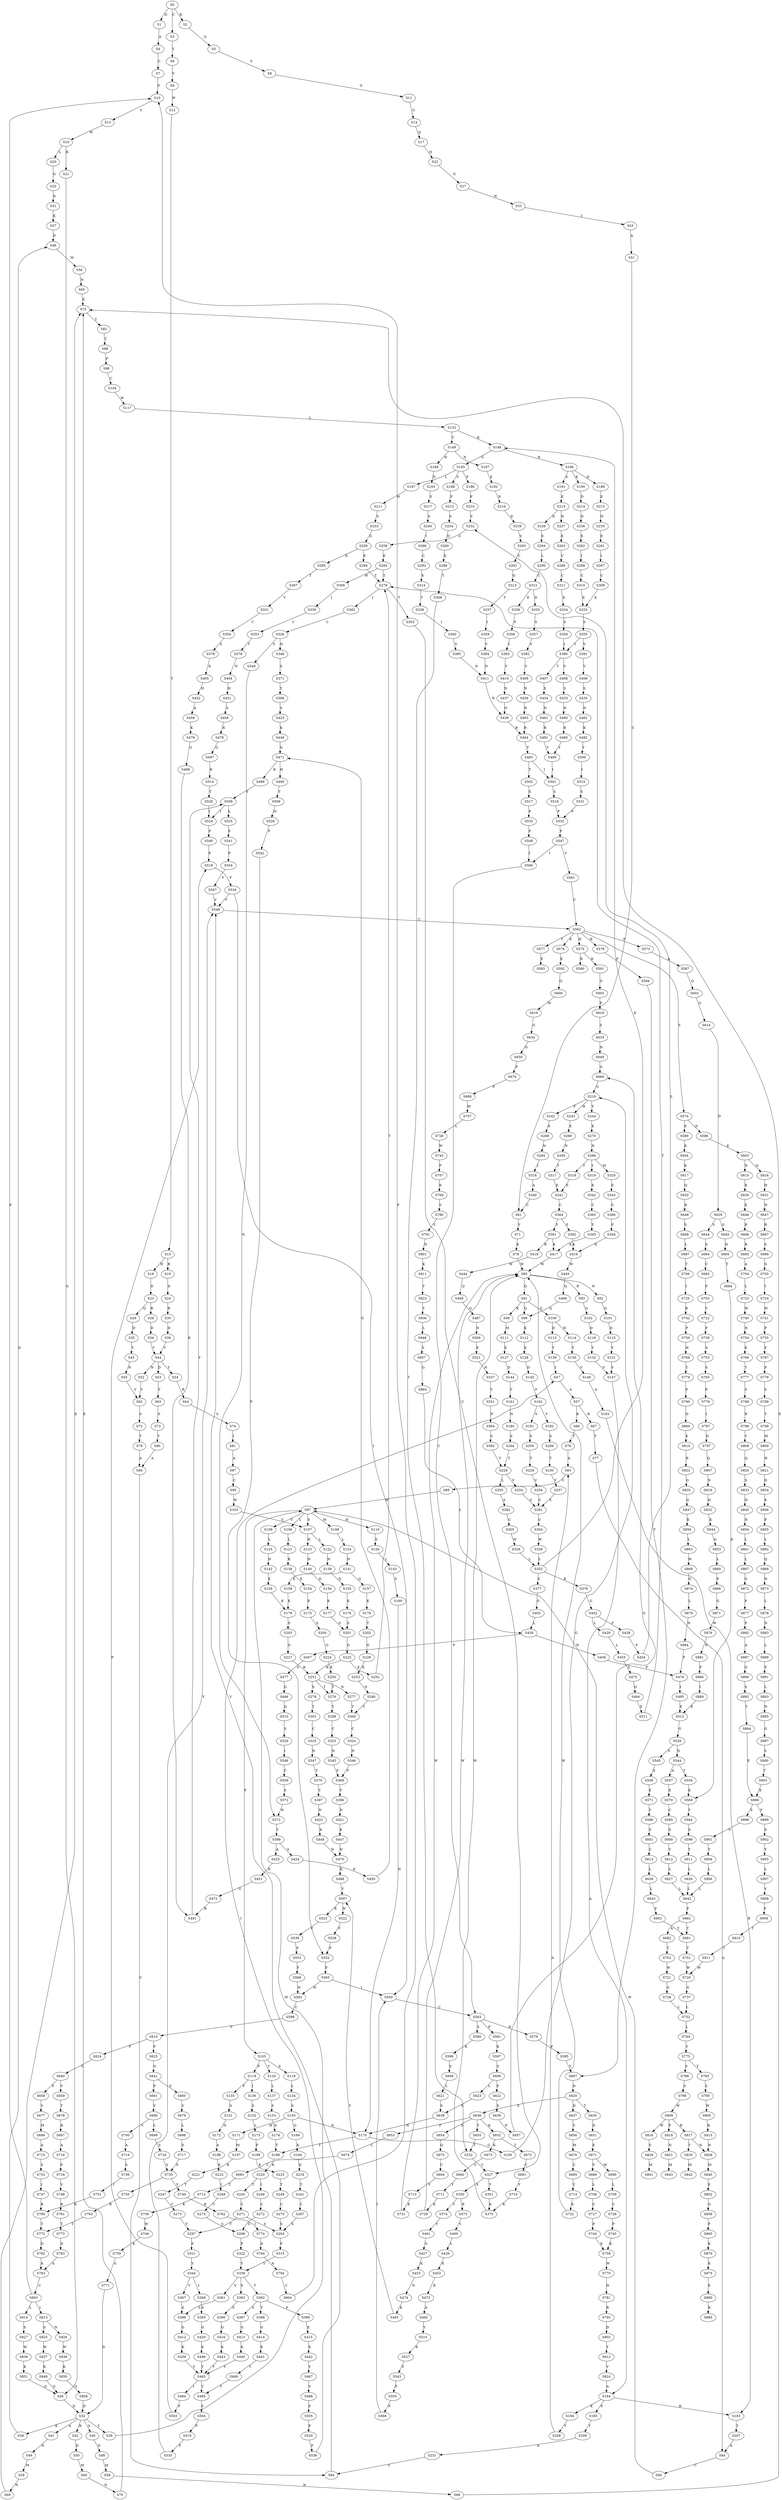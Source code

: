 strict digraph  {
	S0 -> S1 [ label = D ];
	S0 -> S2 [ label = R ];
	S0 -> S3 [ label = C ];
	S1 -> S4 [ label = A ];
	S2 -> S5 [ label = Q ];
	S3 -> S6 [ label = Y ];
	S4 -> S7 [ label = C ];
	S5 -> S8 [ label = S ];
	S6 -> S9 [ label = V ];
	S7 -> S10 [ label = F ];
	S8 -> S11 [ label = S ];
	S9 -> S12 [ label = W ];
	S10 -> S13 [ label = S ];
	S11 -> S14 [ label = G ];
	S12 -> S15 [ label = T ];
	S13 -> S16 [ label = W ];
	S14 -> S17 [ label = Q ];
	S15 -> S18 [ label = H ];
	S15 -> S19 [ label = R ];
	S16 -> S20 [ label = L ];
	S16 -> S21 [ label = K ];
	S17 -> S22 [ label = H ];
	S18 -> S23 [ label = D ];
	S19 -> S24 [ label = D ];
	S20 -> S25 [ label = G ];
	S21 -> S26 [ label = G ];
	S22 -> S27 [ label = G ];
	S23 -> S28 [ label = R ];
	S23 -> S29 [ label = Q ];
	S24 -> S30 [ label = R ];
	S25 -> S31 [ label = D ];
	S26 -> S32 [ label = D ];
	S27 -> S33 [ label = N ];
	S28 -> S34 [ label = D ];
	S29 -> S35 [ label = D ];
	S30 -> S36 [ label = D ];
	S31 -> S37 [ label = K ];
	S32 -> S38 [ label = K ];
	S32 -> S39 [ label = Y ];
	S32 -> S40 [ label = S ];
	S32 -> S41 [ label = A ];
	S32 -> S42 [ label = R ];
	S33 -> S43 [ label = I ];
	S34 -> S44 [ label = Y ];
	S35 -> S45 [ label = Y ];
	S36 -> S44 [ label = Y ];
	S37 -> S46 [ label = D ];
	S38 -> S46 [ label = D ];
	S39 -> S47 [ label = I ];
	S40 -> S48 [ label = D ];
	S41 -> S49 [ label = D ];
	S42 -> S50 [ label = D ];
	S43 -> S51 [ label = A ];
	S44 -> S52 [ label = N ];
	S44 -> S53 [ label = D ];
	S44 -> S54 [ label = Y ];
	S45 -> S55 [ label = N ];
	S46 -> S56 [ label = M ];
	S47 -> S57 [ label = A ];
	S48 -> S58 [ label = M ];
	S49 -> S59 [ label = M ];
	S50 -> S60 [ label = M ];
	S51 -> S61 [ label = C ];
	S52 -> S62 [ label = Y ];
	S53 -> S63 [ label = Y ];
	S54 -> S64 [ label = R ];
	S55 -> S62 [ label = Y ];
	S56 -> S65 [ label = N ];
	S57 -> S66 [ label = K ];
	S57 -> S67 [ label = R ];
	S58 -> S68 [ label = N ];
	S59 -> S69 [ label = N ];
	S60 -> S70 [ label = N ];
	S61 -> S71 [ label = Y ];
	S62 -> S72 [ label = S ];
	S63 -> S73 [ label = S ];
	S64 -> S74 [ label = S ];
	S65 -> S75 [ label = E ];
	S66 -> S76 [ label = T ];
	S67 -> S77 [ label = T ];
	S68 -> S75 [ label = E ];
	S69 -> S75 [ label = E ];
	S70 -> S75 [ label = E ];
	S71 -> S78 [ label = K ];
	S72 -> S79 [ label = T ];
	S73 -> S80 [ label = T ];
	S74 -> S81 [ label = I ];
	S75 -> S82 [ label = T ];
	S76 -> S83 [ label = A ];
	S77 -> S84 [ label = A ];
	S78 -> S85 [ label = W ];
	S79 -> S86 [ label = A ];
	S80 -> S86 [ label = A ];
	S81 -> S87 [ label = A ];
	S82 -> S88 [ label = T ];
	S83 -> S89 [ label = C ];
	S84 -> S90 [ label = C ];
	S85 -> S91 [ label = Q ];
	S85 -> S92 [ label = N ];
	S85 -> S93 [ label = R ];
	S86 -> S94 [ label = C ];
	S87 -> S95 [ label = C ];
	S88 -> S96 [ label = P ];
	S89 -> S97 [ label = W ];
	S90 -> S97 [ label = W ];
	S91 -> S98 [ label = K ];
	S91 -> S99 [ label = Q ];
	S91 -> S100 [ label = G ];
	S92 -> S101 [ label = G ];
	S93 -> S102 [ label = G ];
	S94 -> S97 [ label = W ];
	S95 -> S103 [ label = W ];
	S96 -> S104 [ label = C ];
	S97 -> S105 [ label = P ];
	S97 -> S106 [ label = L ];
	S97 -> S107 [ label = S ];
	S97 -> S108 [ label = M ];
	S97 -> S109 [ label = V ];
	S97 -> S110 [ label = H ];
	S98 -> S111 [ label = M ];
	S99 -> S112 [ label = K ];
	S100 -> S113 [ label = D ];
	S100 -> S114 [ label = N ];
	S101 -> S115 [ label = D ];
	S102 -> S116 [ label = D ];
	S103 -> S107 [ label = S ];
	S104 -> S117 [ label = W ];
	S105 -> S118 [ label = S ];
	S105 -> S119 [ label = F ];
	S105 -> S120 [ label = Y ];
	S106 -> S121 [ label = L ];
	S107 -> S122 [ label = L ];
	S107 -> S123 [ label = H ];
	S108 -> S124 [ label = L ];
	S109 -> S125 [ label = L ];
	S110 -> S126 [ label = S ];
	S111 -> S127 [ label = E ];
	S112 -> S128 [ label = E ];
	S113 -> S129 [ label = Y ];
	S114 -> S130 [ label = Y ];
	S115 -> S131 [ label = Y ];
	S116 -> S132 [ label = Y ];
	S117 -> S133 [ label = L ];
	S118 -> S134 [ label = L ];
	S119 -> S135 [ label = F ];
	S119 -> S136 [ label = I ];
	S120 -> S137 [ label = L ];
	S121 -> S138 [ label = K ];
	S122 -> S139 [ label = N ];
	S123 -> S140 [ label = N ];
	S124 -> S141 [ label = N ];
	S125 -> S142 [ label = N ];
	S126 -> S143 [ label = L ];
	S127 -> S144 [ label = D ];
	S128 -> S145 [ label = D ];
	S129 -> S47 [ label = I ];
	S130 -> S146 [ label = V ];
	S131 -> S147 [ label = V ];
	S132 -> S147 [ label = V ];
	S133 -> S148 [ label = K ];
	S133 -> S149 [ label = Y ];
	S134 -> S150 [ label = S ];
	S135 -> S151 [ label = S ];
	S136 -> S152 [ label = S ];
	S137 -> S153 [ label = S ];
	S138 -> S154 [ label = E ];
	S139 -> S155 [ label = D ];
	S140 -> S156 [ label = D ];
	S141 -> S157 [ label = Q ];
	S141 -> S158 [ label = E ];
	S142 -> S159 [ label = E ];
	S143 -> S160 [ label = S ];
	S144 -> S161 [ label = Y ];
	S145 -> S162 [ label = F ];
	S146 -> S163 [ label = A ];
	S147 -> S164 [ label = A ];
	S148 -> S165 [ label = G ];
	S148 -> S166 [ label = N ];
	S149 -> S167 [ label = N ];
	S149 -> S168 [ label = H ];
	S150 -> S169 [ label = G ];
	S150 -> S170 [ label = N ];
	S150 -> S171 [ label = H ];
	S151 -> S172 [ label = N ];
	S152 -> S173 [ label = L ];
	S153 -> S174 [ label = N ];
	S154 -> S175 [ label = E ];
	S155 -> S176 [ label = K ];
	S156 -> S177 [ label = K ];
	S157 -> S178 [ label = K ];
	S158 -> S179 [ label = K ];
	S159 -> S179 [ label = K ];
	S160 -> S170 [ label = N ];
	S161 -> S180 [ label = N ];
	S162 -> S181 [ label = S ];
	S162 -> S182 [ label = V ];
	S163 -> S183 [ label = R ];
	S164 -> S184 [ label = K ];
	S164 -> S183 [ label = R ];
	S164 -> S185 [ label = S ];
	S165 -> S186 [ label = F ];
	S165 -> S187 [ label = L ];
	S165 -> S188 [ label = S ];
	S166 -> S189 [ label = D ];
	S166 -> S190 [ label = K ];
	S166 -> S191 [ label = S ];
	S167 -> S192 [ label = E ];
	S168 -> S193 [ label = D ];
	S169 -> S194 [ label = K ];
	S170 -> S195 [ label = G ];
	S170 -> S196 [ label = T ];
	S171 -> S197 [ label = M ];
	S172 -> S198 [ label = A ];
	S173 -> S199 [ label = F ];
	S174 -> S196 [ label = T ];
	S175 -> S200 [ label = S ];
	S176 -> S201 [ label = S ];
	S177 -> S201 [ label = S ];
	S178 -> S202 [ label = T ];
	S179 -> S203 [ label = S ];
	S180 -> S204 [ label = S ];
	S181 -> S205 [ label = S ];
	S182 -> S206 [ label = S ];
	S183 -> S207 [ label = T ];
	S184 -> S208 [ label = T ];
	S185 -> S209 [ label = T ];
	S186 -> S210 [ label = F ];
	S187 -> S211 [ label = W ];
	S188 -> S212 [ label = F ];
	S189 -> S213 [ label = E ];
	S190 -> S214 [ label = D ];
	S191 -> S215 [ label = E ];
	S192 -> S216 [ label = N ];
	S193 -> S217 [ label = S ];
	S194 -> S218 [ label = K ];
	S195 -> S219 [ label = G ];
	S196 -> S220 [ label = K ];
	S197 -> S221 [ label = K ];
	S198 -> S222 [ label = K ];
	S199 -> S223 [ label = K ];
	S200 -> S224 [ label = G ];
	S201 -> S225 [ label = G ];
	S202 -> S226 [ label = G ];
	S203 -> S227 [ label = G ];
	S204 -> S228 [ label = T ];
	S205 -> S229 [ label = T ];
	S206 -> S230 [ label = T ];
	S207 -> S84 [ label = A ];
	S208 -> S83 [ label = A ];
	S209 -> S231 [ label = A ];
	S210 -> S232 [ label = S ];
	S211 -> S233 [ label = S ];
	S212 -> S234 [ label = S ];
	S213 -> S235 [ label = N ];
	S214 -> S236 [ label = D ];
	S215 -> S237 [ label = N ];
	S215 -> S238 [ label = D ];
	S216 -> S239 [ label = D ];
	S217 -> S240 [ label = S ];
	S218 -> S241 [ label = T ];
	S219 -> S242 [ label = F ];
	S219 -> S243 [ label = H ];
	S219 -> S244 [ label = Y ];
	S220 -> S245 [ label = T ];
	S220 -> S246 [ label = I ];
	S221 -> S247 [ label = T ];
	S222 -> S248 [ label = I ];
	S223 -> S249 [ label = T ];
	S224 -> S250 [ label = K ];
	S225 -> S251 [ label = K ];
	S225 -> S252 [ label = E ];
	S226 -> S253 [ label = K ];
	S227 -> S251 [ label = K ];
	S228 -> S254 [ label = V ];
	S228 -> S255 [ label = L ];
	S229 -> S256 [ label = V ];
	S230 -> S257 [ label = V ];
	S231 -> S94 [ label = C ];
	S232 -> S258 [ label = G ];
	S233 -> S259 [ label = G ];
	S234 -> S260 [ label = D ];
	S235 -> S261 [ label = E ];
	S236 -> S262 [ label = E ];
	S237 -> S263 [ label = E ];
	S238 -> S264 [ label = E ];
	S239 -> S265 [ label = V ];
	S240 -> S266 [ label = I ];
	S241 -> S267 [ label = C ];
	S242 -> S268 [ label = E ];
	S243 -> S269 [ label = E ];
	S244 -> S270 [ label = E ];
	S245 -> S271 [ label = C ];
	S246 -> S272 [ label = C ];
	S247 -> S273 [ label = C ];
	S248 -> S274 [ label = C ];
	S249 -> S275 [ label = C ];
	S250 -> S276 [ label = T ];
	S251 -> S276 [ label = T ];
	S251 -> S277 [ label = N ];
	S251 -> S278 [ label = S ];
	S252 -> S279 [ label = T ];
	S253 -> S280 [ label = N ];
	S254 -> S281 [ label = S ];
	S255 -> S282 [ label = S ];
	S256 -> S281 [ label = S ];
	S257 -> S281 [ label = S ];
	S258 -> S283 [ label = E ];
	S259 -> S284 [ label = E ];
	S259 -> S285 [ label = D ];
	S260 -> S286 [ label = E ];
	S261 -> S287 [ label = I ];
	S262 -> S288 [ label = I ];
	S263 -> S289 [ label = V ];
	S264 -> S290 [ label = L ];
	S265 -> S291 [ label = C ];
	S266 -> S292 [ label = C ];
	S267 -> S293 [ label = S ];
	S268 -> S294 [ label = N ];
	S269 -> S295 [ label = N ];
	S270 -> S296 [ label = N ];
	S271 -> S293 [ label = S ];
	S271 -> S297 [ label = T ];
	S272 -> S298 [ label = S ];
	S273 -> S297 [ label = T ];
	S274 -> S298 [ label = S ];
	S275 -> S293 [ label = S ];
	S276 -> S299 [ label = T ];
	S277 -> S300 [ label = T ];
	S278 -> S301 [ label = T ];
	S279 -> S302 [ label = I ];
	S279 -> S303 [ label = T ];
	S280 -> S300 [ label = T ];
	S281 -> S304 [ label = C ];
	S282 -> S305 [ label = C ];
	S283 -> S279 [ label = T ];
	S283 -> S306 [ label = M ];
	S284 -> S279 [ label = T ];
	S285 -> S307 [ label = T ];
	S286 -> S308 [ label = T ];
	S287 -> S309 [ label = C ];
	S288 -> S310 [ label = C ];
	S289 -> S311 [ label = C ];
	S290 -> S312 [ label = C ];
	S291 -> S313 [ label = Q ];
	S292 -> S314 [ label = E ];
	S293 -> S315 [ label = F ];
	S294 -> S316 [ label = I ];
	S295 -> S317 [ label = T ];
	S296 -> S318 [ label = T ];
	S296 -> S319 [ label = I ];
	S296 -> S320 [ label = M ];
	S297 -> S321 [ label = F ];
	S298 -> S322 [ label = F ];
	S299 -> S323 [ label = C ];
	S300 -> S324 [ label = C ];
	S301 -> S325 [ label = C ];
	S302 -> S326 [ label = C ];
	S303 -> S327 [ label = C ];
	S304 -> S328 [ label = W ];
	S305 -> S329 [ label = W ];
	S306 -> S330 [ label = I ];
	S307 -> S331 [ label = V ];
	S308 -> S332 [ label = T ];
	S309 -> S333 [ label = E ];
	S310 -> S333 [ label = E ];
	S311 -> S334 [ label = E ];
	S312 -> S335 [ label = D ];
	S312 -> S336 [ label = E ];
	S313 -> S337 [ label = T ];
	S314 -> S338 [ label = T ];
	S315 -> S339 [ label = Y ];
	S316 -> S340 [ label = A ];
	S317 -> S341 [ label = E ];
	S318 -> S341 [ label = E ];
	S319 -> S342 [ label = E ];
	S320 -> S343 [ label = E ];
	S321 -> S344 [ label = Y ];
	S322 -> S339 [ label = Y ];
	S323 -> S345 [ label = N ];
	S324 -> S346 [ label = N ];
	S325 -> S347 [ label = N ];
	S326 -> S348 [ label = N ];
	S326 -> S349 [ label = S ];
	S327 -> S350 [ label = S ];
	S327 -> S351 [ label = Y ];
	S328 -> S352 [ label = L ];
	S329 -> S352 [ label = L ];
	S330 -> S353 [ label = C ];
	S331 -> S354 [ label = C ];
	S332 -> S327 [ label = C ];
	S333 -> S355 [ label = S ];
	S334 -> S356 [ label = S ];
	S335 -> S357 [ label = S ];
	S336 -> S358 [ label = F ];
	S337 -> S359 [ label = I ];
	S338 -> S360 [ label = I ];
	S339 -> S361 [ label = V ];
	S339 -> S362 [ label = T ];
	S339 -> S363 [ label = S ];
	S340 -> S61 [ label = C ];
	S341 -> S364 [ label = C ];
	S342 -> S365 [ label = C ];
	S343 -> S366 [ label = C ];
	S344 -> S367 [ label = V ];
	S344 -> S368 [ label = I ];
	S345 -> S369 [ label = F ];
	S346 -> S369 [ label = F ];
	S347 -> S370 [ label = Y ];
	S348 -> S371 [ label = S ];
	S349 -> S372 [ label = N ];
	S350 -> S373 [ label = R ];
	S350 -> S374 [ label = Y ];
	S351 -> S375 [ label = K ];
	S352 -> S148 [ label = K ];
	S352 -> S376 [ label = R ];
	S352 -> S377 [ label = S ];
	S353 -> S378 [ label = T ];
	S354 -> S379 [ label = S ];
	S355 -> S380 [ label = I ];
	S355 -> S381 [ label = V ];
	S356 -> S380 [ label = I ];
	S357 -> S382 [ label = V ];
	S358 -> S383 [ label = I ];
	S359 -> S384 [ label = V ];
	S360 -> S385 [ label = V ];
	S361 -> S386 [ label = S ];
	S362 -> S387 [ label = S ];
	S362 -> S388 [ label = T ];
	S362 -> S389 [ label = F ];
	S363 -> S390 [ label = S ];
	S364 -> S391 [ label = Y ];
	S364 -> S392 [ label = F ];
	S365 -> S393 [ label = Y ];
	S366 -> S394 [ label = F ];
	S367 -> S386 [ label = S ];
	S368 -> S395 [ label = S ];
	S369 -> S396 [ label = Y ];
	S370 -> S397 [ label = Y ];
	S371 -> S398 [ label = Y ];
	S372 -> S399 [ label = Y ];
	S373 -> S400 [ label = Y ];
	S374 -> S401 [ label = Y ];
	S375 -> S85 [ label = W ];
	S376 -> S402 [ label = G ];
	S377 -> S403 [ label = G ];
	S378 -> S404 [ label = N ];
	S379 -> S405 [ label = K ];
	S380 -> S406 [ label = V ];
	S380 -> S407 [ label = T ];
	S381 -> S408 [ label = V ];
	S382 -> S409 [ label = V ];
	S383 -> S410 [ label = V ];
	S384 -> S411 [ label = N ];
	S385 -> S411 [ label = N ];
	S386 -> S412 [ label = G ];
	S387 -> S413 [ label = G ];
	S388 -> S414 [ label = G ];
	S389 -> S415 [ label = E ];
	S390 -> S416 [ label = G ];
	S391 -> S417 [ label = K ];
	S391 -> S418 [ label = R ];
	S392 -> S419 [ label = K ];
	S393 -> S417 [ label = K ];
	S394 -> S419 [ label = K ];
	S395 -> S420 [ label = G ];
	S396 -> S421 [ label = N ];
	S397 -> S422 [ label = N ];
	S398 -> S423 [ label = S ];
	S399 -> S424 [ label = S ];
	S399 -> S425 [ label = A ];
	S400 -> S426 [ label = L ];
	S401 -> S427 [ label = S ];
	S402 -> S428 [ label = F ];
	S402 -> S429 [ label = L ];
	S403 -> S430 [ label = L ];
	S404 -> S431 [ label = H ];
	S405 -> S432 [ label = H ];
	S406 -> S433 [ label = S ];
	S407 -> S434 [ label = S ];
	S408 -> S435 [ label = S ];
	S409 -> S436 [ label = N ];
	S410 -> S437 [ label = N ];
	S411 -> S438 [ label = N ];
	S412 -> S439 [ label = K ];
	S413 -> S440 [ label = K ];
	S414 -> S441 [ label = K ];
	S415 -> S442 [ label = K ];
	S416 -> S443 [ label = K ];
	S417 -> S85 [ label = W ];
	S418 -> S444 [ label = W ];
	S419 -> S445 [ label = W ];
	S420 -> S446 [ label = K ];
	S421 -> S447 [ label = K ];
	S422 -> S448 [ label = K ];
	S423 -> S449 [ label = K ];
	S424 -> S450 [ label = K ];
	S425 -> S451 [ label = K ];
	S426 -> S452 [ label = K ];
	S427 -> S453 [ label = K ];
	S428 -> S454 [ label = F ];
	S429 -> S455 [ label = L ];
	S430 -> S456 [ label = N ];
	S430 -> S457 [ label = F ];
	S431 -> S458 [ label = S ];
	S432 -> S459 [ label = A ];
	S433 -> S460 [ label = N ];
	S434 -> S461 [ label = N ];
	S435 -> S462 [ label = N ];
	S436 -> S463 [ label = N ];
	S437 -> S438 [ label = N ];
	S438 -> S464 [ label = R ];
	S439 -> S465 [ label = Y ];
	S440 -> S465 [ label = Y ];
	S441 -> S466 [ label = Y ];
	S442 -> S467 [ label = Y ];
	S443 -> S465 [ label = Y ];
	S444 -> S468 [ label = Q ];
	S445 -> S469 [ label = Q ];
	S446 -> S465 [ label = Y ];
	S447 -> S470 [ label = N ];
	S448 -> S470 [ label = N ];
	S449 -> S471 [ label = G ];
	S450 -> S471 [ label = G ];
	S451 -> S472 [ label = G ];
	S452 -> S473 [ label = R ];
	S453 -> S474 [ label = N ];
	S454 -> S232 [ label = S ];
	S455 -> S475 [ label = S ];
	S456 -> S476 [ label = P ];
	S457 -> S477 [ label = S ];
	S458 -> S478 [ label = R ];
	S459 -> S479 [ label = K ];
	S460 -> S480 [ label = R ];
	S461 -> S481 [ label = R ];
	S462 -> S482 [ label = K ];
	S463 -> S464 [ label = R ];
	S464 -> S483 [ label = Y ];
	S465 -> S484 [ label = I ];
	S465 -> S485 [ label = T ];
	S466 -> S485 [ label = T ];
	S467 -> S486 [ label = V ];
	S468 -> S487 [ label = Q ];
	S469 -> S99 [ label = Q ];
	S470 -> S488 [ label = K ];
	S471 -> S489 [ label = R ];
	S471 -> S490 [ label = H ];
	S472 -> S491 [ label = R ];
	S473 -> S492 [ label = A ];
	S474 -> S493 [ label = K ];
	S475 -> S494 [ label = G ];
	S476 -> S495 [ label = I ];
	S477 -> S496 [ label = G ];
	S478 -> S497 [ label = G ];
	S479 -> S498 [ label = G ];
	S480 -> S499 [ label = Y ];
	S481 -> S499 [ label = Y ];
	S482 -> S500 [ label = Y ];
	S483 -> S501 [ label = I ];
	S483 -> S502 [ label = T ];
	S484 -> S503 [ label = F ];
	S485 -> S504 [ label = F ];
	S486 -> S505 [ label = F ];
	S487 -> S506 [ label = N ];
	S488 -> S507 [ label = Y ];
	S489 -> S508 [ label = Y ];
	S490 -> S509 [ label = Y ];
	S491 -> S508 [ label = Y ];
	S492 -> S510 [ label = Y ];
	S493 -> S507 [ label = Y ];
	S494 -> S511 [ label = E ];
	S495 -> S512 [ label = E ];
	S496 -> S513 [ label = Q ];
	S497 -> S514 [ label = R ];
	S498 -> S491 [ label = R ];
	S499 -> S501 [ label = I ];
	S500 -> S515 [ label = I ];
	S501 -> S516 [ label = S ];
	S502 -> S517 [ label = S ];
	S503 -> S518 [ label = P ];
	S504 -> S519 [ label = P ];
	S505 -> S520 [ label = P ];
	S506 -> S521 [ label = E ];
	S507 -> S522 [ label = N ];
	S507 -> S523 [ label = R ];
	S508 -> S524 [ label = I ];
	S508 -> S525 [ label = L ];
	S509 -> S526 [ label = N ];
	S510 -> S527 [ label = K ];
	S511 -> S279 [ label = T ];
	S512 -> S528 [ label = G ];
	S513 -> S529 [ label = S ];
	S514 -> S530 [ label = Y ];
	S515 -> S531 [ label = S ];
	S516 -> S532 [ label = P ];
	S517 -> S533 [ label = P ];
	S518 -> S534 [ label = F ];
	S519 -> S535 [ label = F ];
	S520 -> S536 [ label = F ];
	S521 -> S537 [ label = N ];
	S522 -> S538 [ label = F ];
	S523 -> S539 [ label = F ];
	S524 -> S540 [ label = F ];
	S525 -> S541 [ label = F ];
	S526 -> S542 [ label = F ];
	S527 -> S543 [ label = F ];
	S528 -> S544 [ label = N ];
	S528 -> S545 [ label = S ];
	S529 -> S546 [ label = I ];
	S530 -> S524 [ label = I ];
	S531 -> S532 [ label = P ];
	S532 -> S547 [ label = F ];
	S533 -> S548 [ label = F ];
	S534 -> S549 [ label = V ];
	S534 -> S550 [ label = I ];
	S535 -> S549 [ label = V ];
	S536 -> S549 [ label = V ];
	S537 -> S551 [ label = Y ];
	S538 -> S552 [ label = P ];
	S539 -> S553 [ label = P ];
	S540 -> S518 [ label = P ];
	S541 -> S554 [ label = P ];
	S542 -> S552 [ label = P ];
	S543 -> S555 [ label = P ];
	S544 -> S556 [ label = T ];
	S544 -> S557 [ label = A ];
	S545 -> S558 [ label = S ];
	S546 -> S559 [ label = C ];
	S547 -> S560 [ label = I ];
	S547 -> S561 [ label = V ];
	S548 -> S560 [ label = I ];
	S549 -> S562 [ label = C ];
	S550 -> S563 [ label = C ];
	S551 -> S564 [ label = N ];
	S552 -> S565 [ label = F ];
	S553 -> S566 [ label = F ];
	S554 -> S567 [ label = F ];
	S555 -> S568 [ label = F ];
	S556 -> S569 [ label = E ];
	S557 -> S570 [ label = E ];
	S558 -> S571 [ label = E ];
	S559 -> S572 [ label = S ];
	S560 -> S563 [ label = C ];
	S561 -> S562 [ label = C ];
	S562 -> S573 [ label = P ];
	S562 -> S574 [ label = S ];
	S562 -> S575 [ label = H ];
	S562 -> S576 [ label = E ];
	S562 -> S577 [ label = T ];
	S562 -> S578 [ label = R ];
	S563 -> S579 [ label = R ];
	S563 -> S580 [ label = S ];
	S563 -> S581 [ label = P ];
	S564 -> S582 [ label = S ];
	S565 -> S550 [ label = I ];
	S565 -> S583 [ label = H ];
	S566 -> S583 [ label = H ];
	S567 -> S549 [ label = V ];
	S568 -> S550 [ label = I ];
	S569 -> S584 [ label = Y ];
	S570 -> S585 [ label = C ];
	S571 -> S586 [ label = Y ];
	S572 -> S372 [ label = N ];
	S573 -> S587 [ label = A ];
	S574 -> S588 [ label = D ];
	S574 -> S589 [ label = E ];
	S575 -> S590 [ label = R ];
	S575 -> S591 [ label = K ];
	S576 -> S592 [ label = E ];
	S577 -> S593 [ label = E ];
	S578 -> S594 [ label = P ];
	S579 -> S595 [ label = P ];
	S580 -> S596 [ label = K ];
	S581 -> S597 [ label = K ];
	S582 -> S228 [ label = T ];
	S583 -> S598 [ label = C ];
	S584 -> S599 [ label = S ];
	S585 -> S600 [ label = S ];
	S586 -> S601 [ label = S ];
	S587 -> S602 [ label = Q ];
	S588 -> S603 [ label = K ];
	S589 -> S604 [ label = K ];
	S591 -> S605 [ label = G ];
	S592 -> S606 [ label = Q ];
	S594 -> S607 [ label = Y ];
	S595 -> S607 [ label = Y ];
	S596 -> S608 [ label = S ];
	S597 -> S609 [ label = S ];
	S598 -> S610 [ label = P ];
	S599 -> S611 [ label = Y ];
	S600 -> S612 [ label = Y ];
	S601 -> S613 [ label = C ];
	S602 -> S614 [ label = G ];
	S603 -> S615 [ label = D ];
	S603 -> S616 [ label = Q ];
	S604 -> S617 [ label = K ];
	S605 -> S618 [ label = F ];
	S606 -> S619 [ label = M ];
	S607 -> S620 [ label = D ];
	S608 -> S621 [ label = L ];
	S609 -> S622 [ label = F ];
	S609 -> S623 [ label = L ];
	S610 -> S624 [ label = P ];
	S610 -> S625 [ label = F ];
	S611 -> S626 [ label = L ];
	S612 -> S627 [ label = L ];
	S613 -> S628 [ label = L ];
	S614 -> S629 [ label = D ];
	S615 -> S630 [ label = R ];
	S616 -> S631 [ label = H ];
	S617 -> S632 [ label = Q ];
	S618 -> S633 [ label = S ];
	S619 -> S634 [ label = G ];
	S620 -> S635 [ label = T ];
	S620 -> S636 [ label = E ];
	S620 -> S637 [ label = D ];
	S621 -> S638 [ label = S ];
	S622 -> S639 [ label = S ];
	S623 -> S638 [ label = S ];
	S624 -> S640 [ label = G ];
	S625 -> S641 [ label = G ];
	S626 -> S642 [ label = L ];
	S627 -> S642 [ label = L ];
	S628 -> S643 [ label = L ];
	S629 -> S644 [ label = S ];
	S629 -> S645 [ label = G ];
	S630 -> S646 [ label = E ];
	S631 -> S647 [ label = N ];
	S632 -> S648 [ label = R ];
	S633 -> S649 [ label = N ];
	S634 -> S650 [ label = G ];
	S635 -> S651 [ label = D ];
	S636 -> S652 [ label = K ];
	S636 -> S653 [ label = P ];
	S636 -> S654 [ label = S ];
	S636 -> S655 [ label = T ];
	S637 -> S656 [ label = V ];
	S638 -> S170 [ label = N ];
	S639 -> S657 [ label = N ];
	S640 -> S658 [ label = F ];
	S640 -> S659 [ label = V ];
	S641 -> S660 [ label = S ];
	S641 -> S661 [ label = P ];
	S642 -> S662 [ label = F ];
	S643 -> S663 [ label = F ];
	S644 -> S664 [ label = S ];
	S645 -> S665 [ label = N ];
	S646 -> S666 [ label = R ];
	S647 -> S667 [ label = R ];
	S648 -> S668 [ label = S ];
	S649 -> S669 [ label = G ];
	S650 -> S670 [ label = P ];
	S651 -> S671 [ label = E ];
	S652 -> S672 [ label = T ];
	S652 -> S673 [ label = K ];
	S653 -> S674 [ label = L ];
	S654 -> S675 [ label = Q ];
	S655 -> S332 [ label = T ];
	S656 -> S676 [ label = M ];
	S657 -> S669 [ label = G ];
	S658 -> S677 [ label = V ];
	S659 -> S678 [ label = T ];
	S660 -> S679 [ label = V ];
	S661 -> S680 [ label = V ];
	S662 -> S681 [ label = T ];
	S662 -> S682 [ label = A ];
	S663 -> S681 [ label = T ];
	S664 -> S683 [ label = C ];
	S665 -> S684 [ label = T ];
	S666 -> S685 [ label = R ];
	S667 -> S686 [ label = S ];
	S668 -> S687 [ label = L ];
	S669 -> S219 [ label = G ];
	S670 -> S688 [ label = P ];
	S671 -> S689 [ label = V ];
	S671 -> S690 [ label = M ];
	S672 -> S691 [ label = C ];
	S673 -> S692 [ label = C ];
	S674 -> S693 [ label = C ];
	S675 -> S694 [ label = C ];
	S676 -> S695 [ label = C ];
	S677 -> S696 [ label = M ];
	S678 -> S697 [ label = R ];
	S679 -> S698 [ label = L ];
	S680 -> S699 [ label = L ];
	S680 -> S700 [ label = V ];
	S681 -> S701 [ label = T ];
	S682 -> S702 [ label = T ];
	S683 -> S703 [ label = F ];
	S684 -> S569 [ label = E ];
	S685 -> S704 [ label = A ];
	S686 -> S705 [ label = G ];
	S687 -> S706 [ label = T ];
	S688 -> S707 [ label = M ];
	S689 -> S708 [ label = L ];
	S690 -> S709 [ label = L ];
	S691 -> S710 [ label = Y ];
	S692 -> S711 [ label = Y ];
	S693 -> S712 [ label = T ];
	S694 -> S713 [ label = Y ];
	S695 -> S714 [ label = Y ];
	S696 -> S715 [ label = A ];
	S697 -> S716 [ label = A ];
	S698 -> S717 [ label = S ];
	S699 -> S718 [ label = S ];
	S700 -> S719 [ label = A ];
	S701 -> S720 [ label = W ];
	S702 -> S721 [ label = W ];
	S703 -> S722 [ label = V ];
	S704 -> S723 [ label = L ];
	S705 -> S724 [ label = I ];
	S706 -> S725 [ label = I ];
	S707 -> S726 [ label = L ];
	S708 -> S727 [ label = C ];
	S709 -> S728 [ label = C ];
	S710 -> S375 [ label = K ];
	S711 -> S729 [ label = K ];
	S712 -> S730 [ label = K ];
	S713 -> S731 [ label = K ];
	S714 -> S732 [ label = K ];
	S715 -> S733 [ label = S ];
	S716 -> S734 [ label = P ];
	S717 -> S735 [ label = S ];
	S718 -> S735 [ label = S ];
	S719 -> S736 [ label = S ];
	S720 -> S737 [ label = G ];
	S721 -> S738 [ label = G ];
	S722 -> S739 [ label = F ];
	S723 -> S740 [ label = W ];
	S724 -> S741 [ label = W ];
	S725 -> S742 [ label = R ];
	S726 -> S743 [ label = W ];
	S727 -> S744 [ label = P ];
	S728 -> S745 [ label = P ];
	S729 -> S85 [ label = W ];
	S730 -> S746 [ label = W ];
	S731 -> S85 [ label = W ];
	S732 -> S85 [ label = W ];
	S733 -> S747 [ label = I ];
	S734 -> S748 [ label = V ];
	S735 -> S749 [ label = V ];
	S735 -> S750 [ label = I ];
	S736 -> S751 [ label = I ];
	S737 -> S752 [ label = L ];
	S738 -> S752 [ label = L ];
	S739 -> S753 [ label = S ];
	S740 -> S754 [ label = N ];
	S741 -> S755 [ label = P ];
	S742 -> S756 [ label = P ];
	S743 -> S757 [ label = P ];
	S744 -> S758 [ label = K ];
	S745 -> S758 [ label = K ];
	S746 -> S759 [ label = K ];
	S747 -> S760 [ label = R ];
	S748 -> S761 [ label = R ];
	S749 -> S762 [ label = R ];
	S750 -> S763 [ label = R ];
	S751 -> S760 [ label = R ];
	S752 -> S764 [ label = L ];
	S753 -> S765 [ label = S ];
	S754 -> S766 [ label = K ];
	S755 -> S767 [ label = F ];
	S756 -> S768 [ label = H ];
	S757 -> S769 [ label = K ];
	S758 -> S770 [ label = W ];
	S759 -> S771 [ label = G ];
	S760 -> S772 [ label = T ];
	S761 -> S773 [ label = T ];
	S762 -> S774 [ label = I ];
	S763 -> S772 [ label = T ];
	S764 -> S775 [ label = Y ];
	S765 -> S776 [ label = P ];
	S766 -> S777 [ label = T ];
	S767 -> S778 [ label = P ];
	S768 -> S779 [ label = T ];
	S769 -> S780 [ label = S ];
	S770 -> S781 [ label = H ];
	S771 -> S32 [ label = D ];
	S772 -> S782 [ label = D ];
	S773 -> S783 [ label = D ];
	S774 -> S784 [ label = D ];
	S775 -> S785 [ label = T ];
	S775 -> S786 [ label = S ];
	S776 -> S787 [ label = I ];
	S777 -> S788 [ label = S ];
	S778 -> S789 [ label = S ];
	S779 -> S790 [ label = F ];
	S780 -> S791 [ label = V ];
	S781 -> S792 [ label = R ];
	S782 -> S793 [ label = A ];
	S783 -> S793 [ label = A ];
	S784 -> S794 [ label = A ];
	S785 -> S795 [ label = S ];
	S786 -> S796 [ label = S ];
	S787 -> S797 [ label = D ];
	S788 -> S798 [ label = R ];
	S789 -> S799 [ label = T ];
	S790 -> S800 [ label = D ];
	S791 -> S801 [ label = N ];
	S792 -> S802 [ label = D ];
	S793 -> S803 [ label = C ];
	S794 -> S804 [ label = C ];
	S795 -> S805 [ label = W ];
	S796 -> S806 [ label = W ];
	S797 -> S807 [ label = Q ];
	S798 -> S808 [ label = V ];
	S799 -> S809 [ label = M ];
	S800 -> S810 [ label = E ];
	S801 -> S811 [ label = K ];
	S802 -> S812 [ label = Y ];
	S803 -> S813 [ label = I ];
	S803 -> S814 [ label = L ];
	S803 -> S10 [ label = F ];
	S804 -> S10 [ label = F ];
	S805 -> S815 [ label = R ];
	S806 -> S816 [ label = W ];
	S806 -> S817 [ label = R ];
	S806 -> S818 [ label = P ];
	S807 -> S819 [ label = N ];
	S808 -> S820 [ label = Q ];
	S809 -> S821 [ label = H ];
	S810 -> S822 [ label = R ];
	S811 -> S823 [ label = T ];
	S812 -> S824 [ label = V ];
	S813 -> S825 [ label = S ];
	S813 -> S826 [ label = N ];
	S814 -> S827 [ label = S ];
	S815 -> S828 [ label = N ];
	S816 -> S829 [ label = S ];
	S817 -> S828 [ label = N ];
	S817 -> S830 [ label = T ];
	S818 -> S831 [ label = N ];
	S819 -> S832 [ label = H ];
	S820 -> S833 [ label = S ];
	S821 -> S834 [ label = D ];
	S822 -> S835 [ label = G ];
	S823 -> S836 [ label = T ];
	S824 -> S164 [ label = A ];
	S825 -> S837 [ label = W ];
	S826 -> S838 [ label = W ];
	S827 -> S839 [ label = W ];
	S828 -> S840 [ label = M ];
	S829 -> S841 [ label = M ];
	S830 -> S842 [ label = M ];
	S831 -> S843 [ label = M ];
	S832 -> S844 [ label = K ];
	S833 -> S845 [ label = N ];
	S834 -> S846 [ label = K ];
	S835 -> S847 [ label = G ];
	S836 -> S848 [ label = L ];
	S837 -> S849 [ label = K ];
	S838 -> S850 [ label = K ];
	S839 -> S851 [ label = K ];
	S840 -> S852 [ label = E ];
	S844 -> S853 [ label = G ];
	S845 -> S854 [ label = N ];
	S846 -> S855 [ label = P ];
	S847 -> S856 [ label = E ];
	S848 -> S857 [ label = S ];
	S849 -> S26 [ label = G ];
	S850 -> S858 [ label = G ];
	S851 -> S26 [ label = G ];
	S852 -> S859 [ label = G ];
	S853 -> S860 [ label = L ];
	S854 -> S861 [ label = L ];
	S855 -> S862 [ label = L ];
	S856 -> S863 [ label = L ];
	S857 -> S864 [ label = G ];
	S858 -> S32 [ label = D ];
	S859 -> S865 [ label = P ];
	S860 -> S866 [ label = P ];
	S861 -> S867 [ label = L ];
	S862 -> S868 [ label = Q ];
	S863 -> S869 [ label = W ];
	S864 -> S430 [ label = L ];
	S865 -> S870 [ label = K ];
	S866 -> S871 [ label = G ];
	S867 -> S872 [ label = G ];
	S868 -> S873 [ label = N ];
	S869 -> S874 [ label = G ];
	S870 -> S875 [ label = K ];
	S871 -> S876 [ label = W ];
	S872 -> S877 [ label = P ];
	S873 -> S878 [ label = L ];
	S874 -> S879 [ label = L ];
	S875 -> S880 [ label = E ];
	S876 -> S881 [ label = N ];
	S877 -> S882 [ label = P ];
	S878 -> S883 [ label = N ];
	S879 -> S884 [ label = N ];
	S880 -> S885 [ label = R ];
	S881 -> S886 [ label = P ];
	S882 -> S887 [ label = A ];
	S883 -> S888 [ label = L ];
	S884 -> S476 [ label = P ];
	S886 -> S889 [ label = I ];
	S887 -> S890 [ label = G ];
	S888 -> S891 [ label = P ];
	S889 -> S512 [ label = E ];
	S890 -> S892 [ label = S ];
	S891 -> S893 [ label = L ];
	S892 -> S894 [ label = T ];
	S893 -> S895 [ label = N ];
	S894 -> S896 [ label = E ];
	S895 -> S897 [ label = G ];
	S896 -> S898 [ label = S ];
	S896 -> S899 [ label = F ];
	S897 -> S900 [ label = S ];
	S898 -> S901 [ label = S ];
	S899 -> S902 [ label = S ];
	S900 -> S903 [ label = T ];
	S901 -> S904 [ label = Y ];
	S902 -> S905 [ label = Y ];
	S903 -> S896 [ label = E ];
	S904 -> S906 [ label = L ];
	S905 -> S907 [ label = L ];
	S906 -> S642 [ label = L ];
	S907 -> S908 [ label = V ];
	S908 -> S909 [ label = F ];
	S909 -> S910 [ label = T ];
	S910 -> S911 [ label = T ];
	S911 -> S720 [ label = W ];
}
